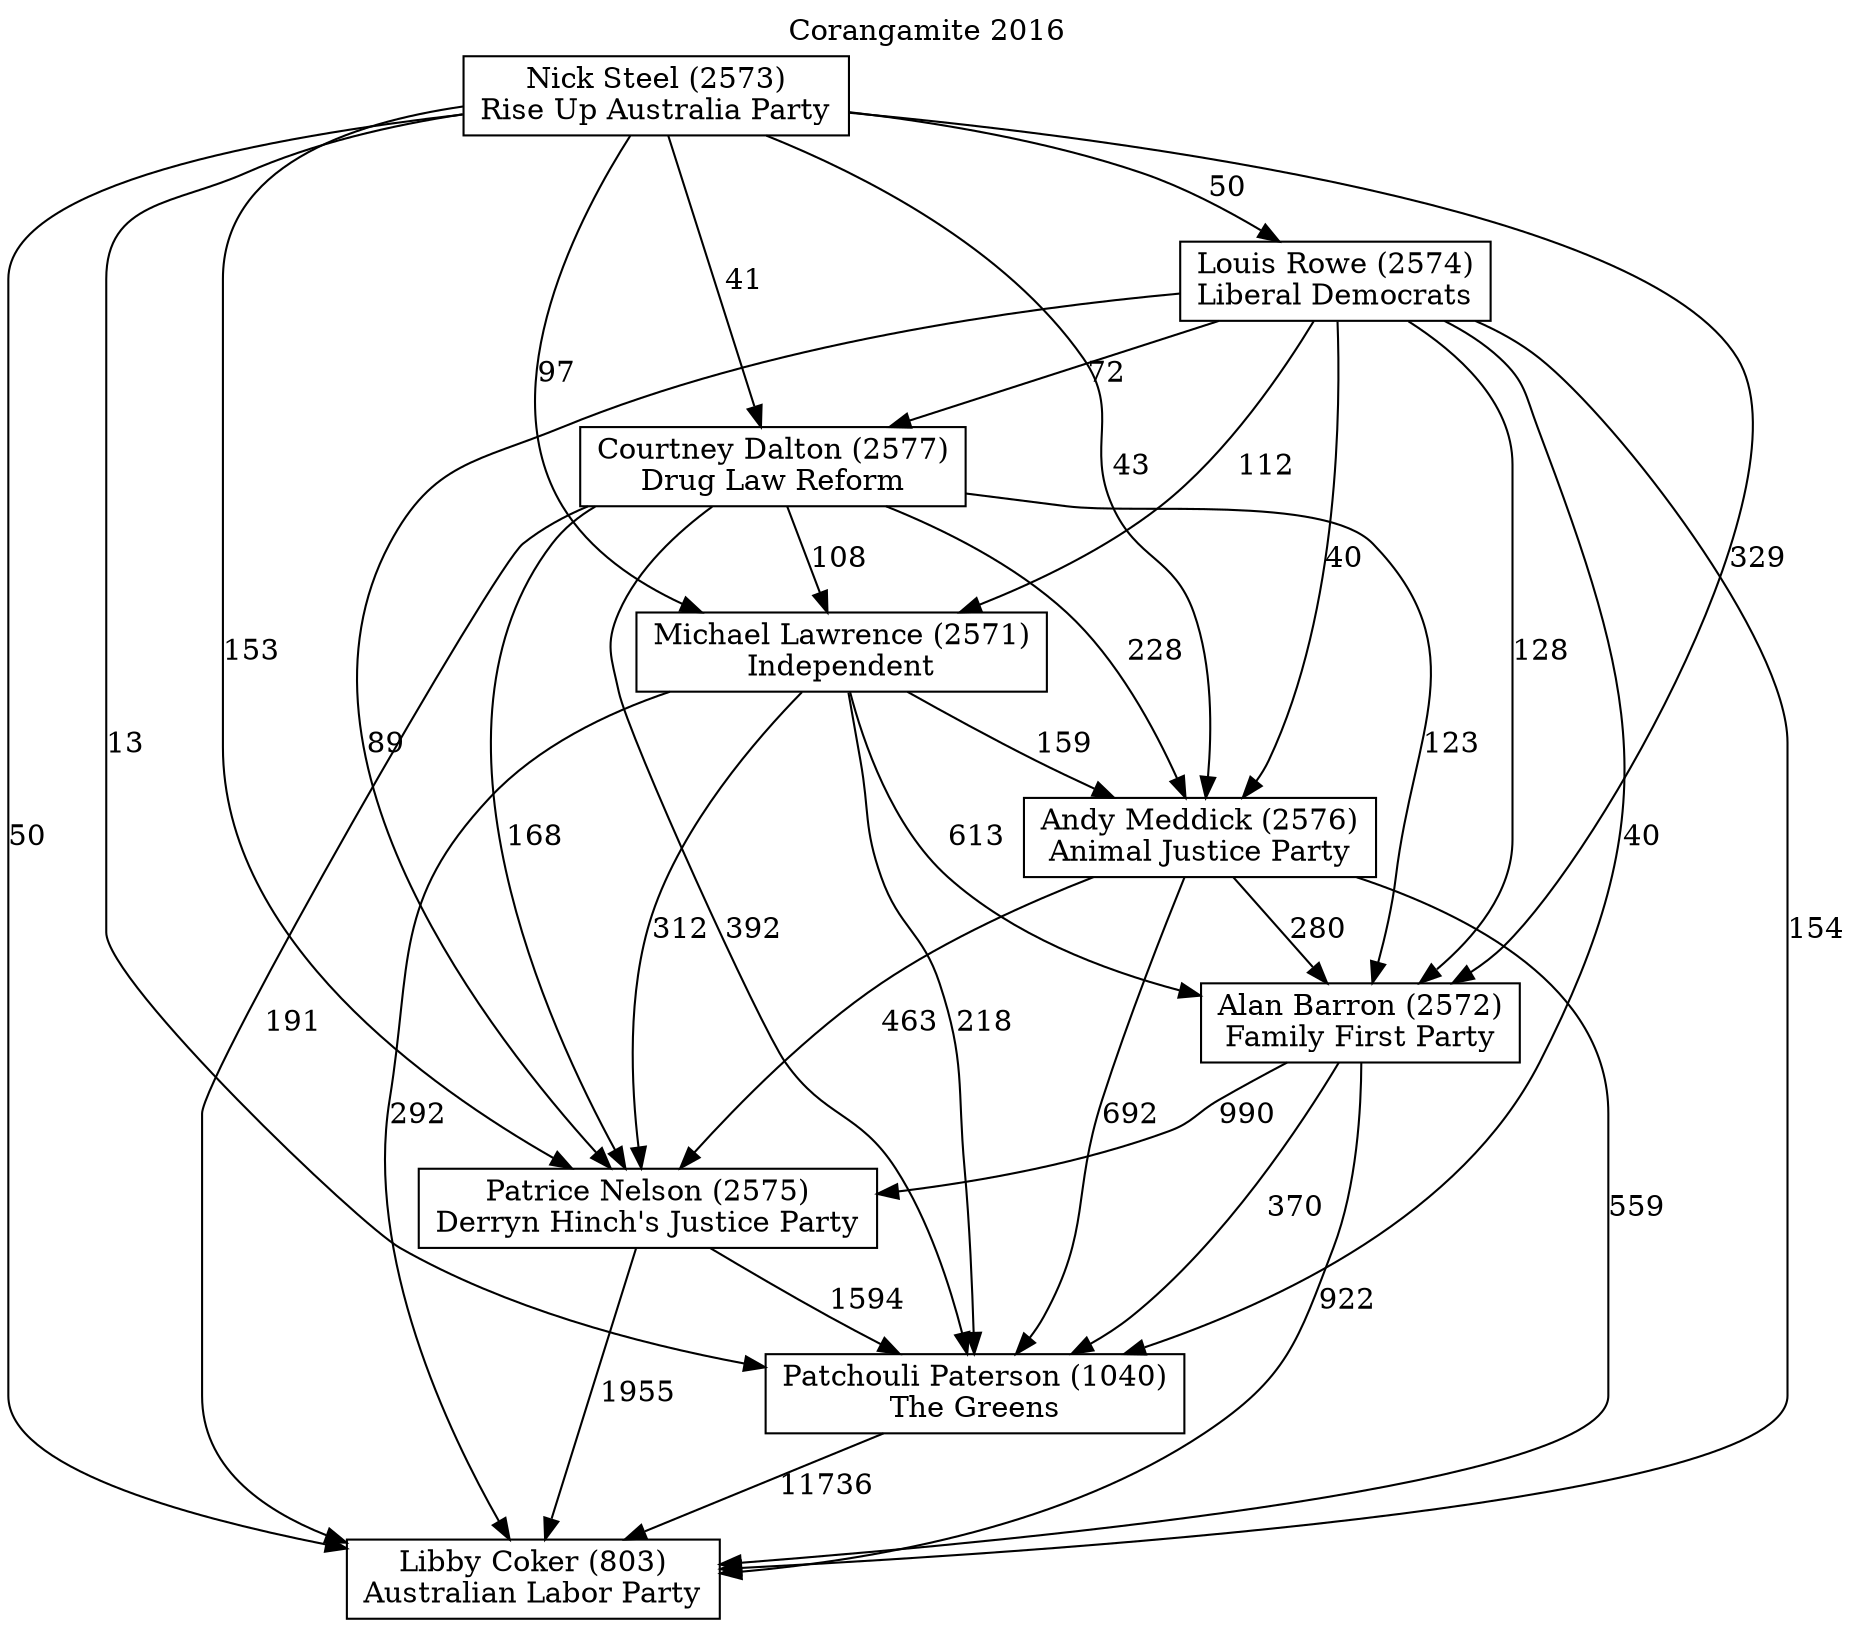 // House preference flow
digraph "Libby Coker (803)_Corangamite_2016" {
	graph [label="Corangamite 2016" labelloc=t mclimit=10]
	node [shape=box]
	"Michael Lawrence (2571)" [label="Michael Lawrence (2571)
Independent"]
	"Nick Steel (2573)" [label="Nick Steel (2573)
Rise Up Australia Party"]
	"Libby Coker (803)" [label="Libby Coker (803)
Australian Labor Party"]
	"Andy Meddick (2576)" [label="Andy Meddick (2576)
Animal Justice Party"]
	"Louis Rowe (2574)" [label="Louis Rowe (2574)
Liberal Democrats"]
	"Patrice Nelson (2575)" [label="Patrice Nelson (2575)
Derryn Hinch's Justice Party"]
	"Patchouli Paterson (1040)" [label="Patchouli Paterson (1040)
The Greens"]
	"Alan Barron (2572)" [label="Alan Barron (2572)
Family First Party"]
	"Courtney Dalton (2577)" [label="Courtney Dalton (2577)
Drug Law Reform"]
	"Louis Rowe (2574)" -> "Patchouli Paterson (1040)" [label=40]
	"Andy Meddick (2576)" -> "Libby Coker (803)" [label=559]
	"Andy Meddick (2576)" -> "Alan Barron (2572)" [label=280]
	"Louis Rowe (2574)" -> "Courtney Dalton (2577)" [label=72]
	"Courtney Dalton (2577)" -> "Michael Lawrence (2571)" [label=108]
	"Michael Lawrence (2571)" -> "Libby Coker (803)" [label=292]
	"Courtney Dalton (2577)" -> "Andy Meddick (2576)" [label=228]
	"Nick Steel (2573)" -> "Andy Meddick (2576)" [label=43]
	"Patchouli Paterson (1040)" -> "Libby Coker (803)" [label=11736]
	"Louis Rowe (2574)" -> "Alan Barron (2572)" [label=128]
	"Nick Steel (2573)" -> "Patrice Nelson (2575)" [label=153]
	"Louis Rowe (2574)" -> "Michael Lawrence (2571)" [label=112]
	"Courtney Dalton (2577)" -> "Alan Barron (2572)" [label=123]
	"Michael Lawrence (2571)" -> "Andy Meddick (2576)" [label=159]
	"Courtney Dalton (2577)" -> "Libby Coker (803)" [label=191]
	"Louis Rowe (2574)" -> "Andy Meddick (2576)" [label=40]
	"Nick Steel (2573)" -> "Michael Lawrence (2571)" [label=97]
	"Alan Barron (2572)" -> "Patrice Nelson (2575)" [label=990]
	"Alan Barron (2572)" -> "Libby Coker (803)" [label=922]
	"Alan Barron (2572)" -> "Patchouli Paterson (1040)" [label=370]
	"Andy Meddick (2576)" -> "Patrice Nelson (2575)" [label=463]
	"Nick Steel (2573)" -> "Louis Rowe (2574)" [label=50]
	"Andy Meddick (2576)" -> "Patchouli Paterson (1040)" [label=692]
	"Michael Lawrence (2571)" -> "Patchouli Paterson (1040)" [label=218]
	"Courtney Dalton (2577)" -> "Patrice Nelson (2575)" [label=168]
	"Nick Steel (2573)" -> "Courtney Dalton (2577)" [label=41]
	"Nick Steel (2573)" -> "Patchouli Paterson (1040)" [label=13]
	"Nick Steel (2573)" -> "Libby Coker (803)" [label=50]
	"Patrice Nelson (2575)" -> "Patchouli Paterson (1040)" [label=1594]
	"Courtney Dalton (2577)" -> "Patchouli Paterson (1040)" [label=392]
	"Michael Lawrence (2571)" -> "Alan Barron (2572)" [label=613]
	"Michael Lawrence (2571)" -> "Patrice Nelson (2575)" [label=312]
	"Patrice Nelson (2575)" -> "Libby Coker (803)" [label=1955]
	"Louis Rowe (2574)" -> "Libby Coker (803)" [label=154]
	"Nick Steel (2573)" -> "Alan Barron (2572)" [label=329]
	"Louis Rowe (2574)" -> "Patrice Nelson (2575)" [label=89]
}
